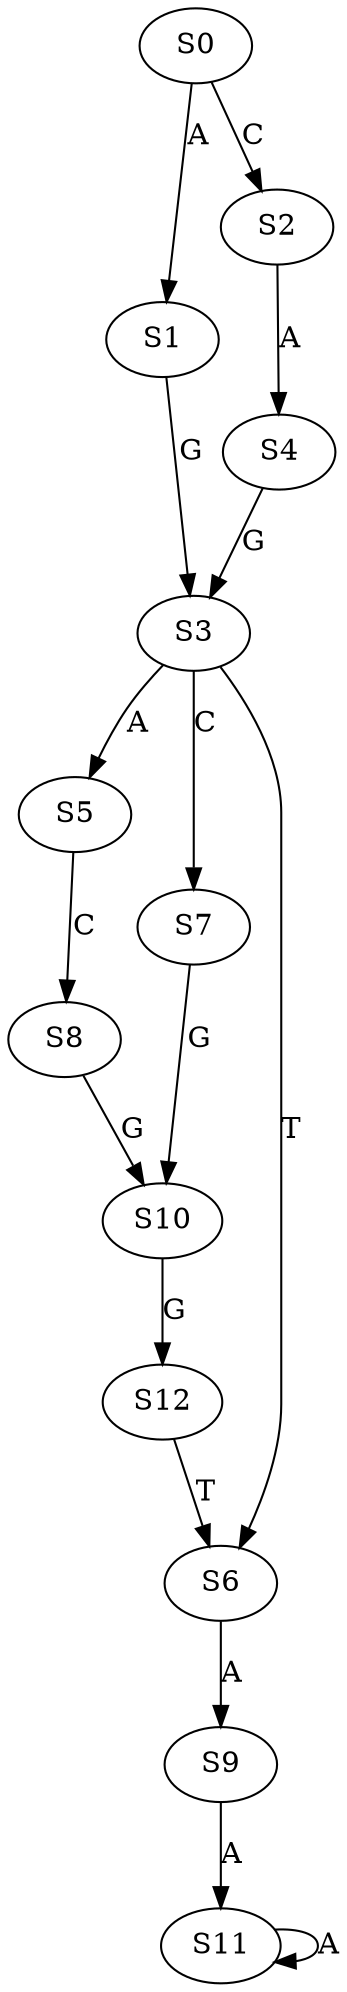 strict digraph  {
	S0 -> S1 [ label = A ];
	S0 -> S2 [ label = C ];
	S1 -> S3 [ label = G ];
	S2 -> S4 [ label = A ];
	S3 -> S5 [ label = A ];
	S3 -> S6 [ label = T ];
	S3 -> S7 [ label = C ];
	S4 -> S3 [ label = G ];
	S5 -> S8 [ label = C ];
	S6 -> S9 [ label = A ];
	S7 -> S10 [ label = G ];
	S8 -> S10 [ label = G ];
	S9 -> S11 [ label = A ];
	S10 -> S12 [ label = G ];
	S11 -> S11 [ label = A ];
	S12 -> S6 [ label = T ];
}
